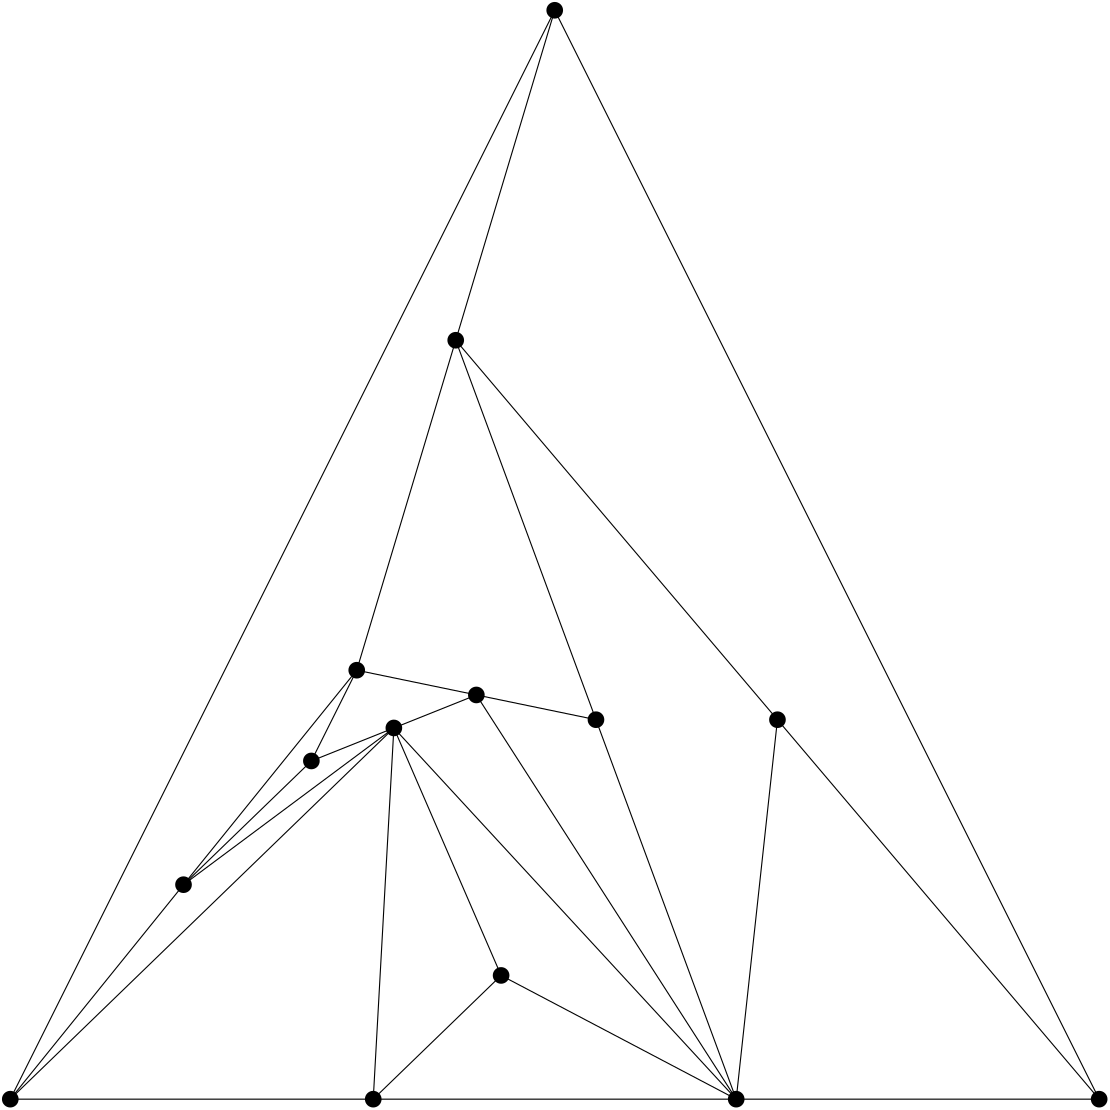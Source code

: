 <?xml version="1.0"?>
			<!DOCTYPE ipe SYSTEM "ipe.dtd">
			<ipe version="70005" creator="Ipe 7.1.4">
			<info created="D:20150825115823" modified="D:20150825115852"/>
					<ipestyle name="basic">
		<symbol name="arrow/arc(spx)">
		<path stroke="sym-stroke" fill="sym-stroke" pen="sym-pen">
		0 0 m
		-1 0.333 l
		-1 -0.333 l
		h
		</path>
		</symbol>
		<symbol name="arrow/farc(spx)">
		<path stroke="sym-stroke" fill="white" pen="sym-pen">
		0 0 m
		-1 0.333 l
		-1 -0.333 l
		h
		</path>
		</symbol>
		<symbol name="mark/circle(sx)" transformations="translations">
		<path fill="sym-stroke">
		0.6 0 0 0.6 0 0 e
		0.4 0 0 0.4 0 0 e
		</path>
		</symbol>
		<symbol name="mark/disk(sx)" transformations="translations">
		<path fill="sym-stroke">
		0.6 0 0 0.6 0 0 e
		</path>
		</symbol>
		<symbol name="mark/fdisk(sfx)" transformations="translations">
		<group>
		<path fill="sym-fill">
		0.5 0 0 0.5 0 0 e
		</path>
		<path fill="sym-stroke" fillrule="eofill">
		0.6 0 0 0.6 0 0 e
		0.4 0 0 0.4 0 0 e
		</path>
		</group>
		</symbol>
		<symbol name="mark/box(sx)" transformations="translations">
		<path fill="sym-stroke" fillrule="eofill">
		-0.6 -0.6 m
		0.6 -0.6 l
		0.6 0.6 l
		-0.6 0.6 l
		h
		-0.4 -0.4 m
		0.4 -0.4 l
		0.4 0.4 l
		-0.4 0.4 l
		h
		</path>
		</symbol>
		<symbol name="mark/square(sx)" transformations="translations">
		<path fill="sym-stroke">
		-0.6 -0.6 m
		0.6 -0.6 l
		0.6 0.6 l
		-0.6 0.6 l
		h
		</path>
		</symbol>
		<symbol name="mark/fsquare(sfx)" transformations="translations">
		<group>
		<path fill="sym-fill">
		-0.5 -0.5 m
		0.5 -0.5 l
		0.5 0.5 l
		-0.5 0.5 l
		h
		</path>
		<path fill="sym-stroke" fillrule="eofill">
		-0.6 -0.6 m
		0.6 -0.6 l
		0.6 0.6 l
		-0.6 0.6 l
		h
		-0.4 -0.4 m
		0.4 -0.4 l
		0.4 0.4 l
		-0.4 0.4 l
		h
		</path>
		</group>
		</symbol>
		<symbol name="mark/cross(sx)" transformations="translations">
		<group>
		<path fill="sym-stroke">
		-0.43 -0.57 m
		0.57 0.43 l
		0.43 0.57 l
		-0.57 -0.43 l
		h
		</path>
		<path fill="sym-stroke">
		-0.43 0.57 m
		0.57 -0.43 l
		0.43 -0.57 l
		-0.57 0.43 l
		h
		</path>
		</group>
		</symbol>
		<symbol name="arrow/fnormal(spx)">
		<path stroke="sym-stroke" fill="white" pen="sym-pen">
		0 0 m
		-1 0.333 l
		-1 -0.333 l
		h
		</path>
		</symbol>
		<symbol name="arrow/pointed(spx)">
		<path stroke="sym-stroke" fill="sym-stroke" pen="sym-pen">
		0 0 m
		-1 0.333 l
		-0.8 0 l
		-1 -0.333 l
		h
		</path>
		</symbol>
		<symbol name="arrow/fpointed(spx)">
		<path stroke="sym-stroke" fill="white" pen="sym-pen">
		0 0 m
		-1 0.333 l
		-0.8 0 l
		-1 -0.333 l
		h
		</path>
		</symbol>
		<symbol name="arrow/linear(spx)">
		<path stroke="sym-stroke" pen="sym-pen">
		-1 0.333 m
		0 0 l
		-1 -0.333 l
		</path>
		</symbol>
		<symbol name="arrow/fdouble(spx)">
		<path stroke="sym-stroke" fill="white" pen="sym-pen">
		0 0 m
		-1 0.333 l
		-1 -0.333 l
		h
		-1 0 m
		-2 0.333 l
		-2 -0.333 l
		h
		</path>
		</symbol>
		<symbol name="arrow/double(spx)">
		<path stroke="sym-stroke" fill="sym-stroke" pen="sym-pen">
		0 0 m
		-1 0.333 l
		-1 -0.333 l
		h
		-1 0 m
		-2 0.333 l
		-2 -0.333 l
		h
		</path>
		</symbol>
		<pen name="heavier" value="0.8"/>
		<pen name="fat" value="1.2"/>
		<pen name="ultrafat" value="2"/>
		<symbolsize name="large" value="5"/>
		<symbolsize name="small" value="2"/>
		<symbolsize name="tiny" value="1.1"/>
		<arrowsize name="large" value="10"/>
		<arrowsize name="small" value="5"/>
		<arrowsize name="tiny" value="3"/>
		<color name="red" value="1 0 0"/>
		<color name="green" value="0 1 0"/>
		<color name="blue" value="0 0 1"/>
		<color name="yellow" value="1 1 0"/>
		<color name="orange" value="1 0.647 0"/>
		<color name="gold" value="1 0.843 0"/>
		<color name="purple" value="0.627 0.125 0.941"/>
		<color name="gray" value="0.745"/>
		<color name="brown" value="0.647 0.165 0.165"/>
		<color name="navy" value="0 0 0.502"/>
		<color name="pink" value="1 0.753 0.796"/>
		<color name="seagreen" value="0.18 0.545 0.341"/>
		<color name="turquoise" value="0.251 0.878 0.816"/>
		<color name="violet" value="0.933 0.51 0.933"/>
		<color name="darkblue" value="0 0 0.545"/>
		<color name="darkcyan" value="0 0.545 0.545"/>
		<color name="darkgray" value="0.663"/>
		<color name="darkgreen" value="0 0.392 0"/>
		<color name="darkmagenta" value="0.545 0 0.545"/>
		<color name="darkorange" value="1 0.549 0"/>
		<color name="darkred" value="0.545 0 0"/>
		<color name="lightblue" value="0.678 0.847 0.902"/>
		<color name="lightcyan" value="0.878 1 1"/>
		<color name="lightgray" value="0.827"/>
		<color name="lightgreen" value="0.565 0.933 0.565"/>
		<color name="lightyellow" value="1 1 0.878"/>
		<dashstyle name="dashed" value="[4] 0"/>
		<dashstyle name="dotted" value="[1 3] 0"/>
		<dashstyle name="dash dotted" value="[4 2 1 2] 0"/>
		<dashstyle name="dash dot dotted" value="[4 2 1 2 1 2] 0"/>
		<textsize name="large" value="\large"/>
		<textsize name="Large" value="\Large"/>
		<textsize name="LARGE" value="\LARGE"/>
		<textsize name="huge" value="\huge"/>
		<textsize name="Huge" value="\Huge"/>
		<textsize name="small" value="\small"/>
		<textsize name="footnote" value="\footnotesize"/>
		<textsize name="tiny" value="\tiny"/>
		<textstyle name="center" begin="\begin{center}" end="\end{center}"/>
		<textstyle name="itemize" begin="\begin{itemize}" end="\end{itemize}"/>
		<textstyle name="item" begin="\begin{itemize}\item{}" end="\end{itemize}"/>
		<gridsize name="4 pts" value="4"/>
		<gridsize name="8 pts (~3 mm)" value="8"/>
		<gridsize name="16 pts (~6 mm)" value="16"/>
		<gridsize name="32 pts (~12 mm)" value="32"/>
		<gridsize name="10 pts (~3.5 mm)" value="10"/>
		<gridsize name="20 pts (~7 mm)" value="20"/>
		<gridsize name="14 pts (~5 mm)" value="14"/>
		<gridsize name="28 pts (~10 mm)" value="28"/>
		<gridsize name="56 pts (~20 mm)" value="56"/>
		<anglesize name="90 deg" value="90"/>
		<anglesize name="60 deg" value="60"/>
		<anglesize name="45 deg" value="45"/>
		<anglesize name="30 deg" value="30"/>
		<anglesize name="22.5 deg" value="22.5"/>
		<tiling name="falling" angle="-60" step="4" width="1"/>
		<tiling name="rising" angle="30" step="4" width="1"/>
		</ipestyle>
<page>
			<layer name="alpha"/>
			<layer name="beta"/>
			<view layers="alpha beta" active="alpha"/>
<path layer="beta" stroke="black">
361.333333333333 100.000000000000 m
267.787878787879 245.515151515151 l
</path>
<path layer="beta" stroke="black">
361.333333333333 100.000000000000 m
238.090909090909 233.636363636364 l
</path>
<path layer="beta" stroke="black">
361.333333333333 100.000000000000 m
310.848484848485 236.606060606061 l
</path>
<path layer="beta" stroke="black">
361.333333333333 100.000000000000 m
492.000000000000 100.000000000000 l
</path>
<path layer="beta" stroke="black">
361.333333333333 100.000000000000 m
376.181818181818 236.606060606061 l
</path>
<path layer="beta" stroke="black">
361.333333333333 100.000000000000 m
230.666666666667 100.000000000000 l
</path>
<path layer="beta" stroke="black">
361.333333333333 100.000000000000 m
276.696969696970 144.545454545455 l
</path>
<path layer="beta" stroke="black">
224.727272727273 254.424242424242 m
267.787878787879 245.515151515151 l
</path>
<path layer="beta" stroke="black">
224.727272727273 254.424242424242 m
260.363636363636 373.212121212121 l
</path>
<path layer="beta" stroke="black">
224.727272727273 254.424242424242 m
162.363636363636 177.212121212121 l
</path>
<path layer="beta" stroke="black">
224.727272727273 254.424242424242 m
208.393939393939 221.757575757576 l
</path>
<path layer="beta" stroke="black">
267.787878787879 245.515151515151 m
238.090909090909 233.636363636364 l
</path>
<path layer="beta" stroke="black">
267.787878787879 245.515151515151 m
310.848484848485 236.606060606061 l
</path>
<path layer="beta" stroke="black">
238.090909090909 233.636363636364 m
100.000000000000 100.000000000000 l
</path>
<path layer="beta" stroke="black">
238.090909090909 233.636363636364 m
162.363636363636 177.212121212121 l
</path>
<path layer="beta" stroke="black">
238.090909090909 233.636363636364 m
208.393939393939 221.757575757576 l
</path>
<path layer="beta" stroke="black">
238.090909090909 233.636363636364 m
230.666666666667 100.000000000000 l
</path>
<path layer="beta" stroke="black">
238.090909090909 233.636363636364 m
276.696969696970 144.545454545455 l
</path>
<path layer="beta" stroke="black">
260.363636363636 373.212121212121 m
310.848484848485 236.606060606061 l
</path>
<path layer="beta" stroke="black">
260.363636363636 373.212121212121 m
376.181818181818 236.606060606061 l
</path>
<path layer="beta" stroke="black">
260.363636363636 373.212121212121 m
296.000000000000 492.000000000000 l
</path>
<path layer="beta" stroke="black">
100.000000000000 100.000000000000 m
162.363636363636 177.212121212121 l
</path>
<path layer="beta" stroke="black">
100.000000000000 100.000000000000 m
230.666666666667 100.000000000000 l
</path>
<path layer="beta" stroke="black">
100.000000000000 100.000000000000 m
296.000000000000 492.000000000000 l
</path>
<path layer="beta" stroke="black">
162.363636363636 177.212121212121 m
208.393939393939 221.757575757576 l
</path>
<path layer="beta" stroke="black">
492.000000000000 100.000000000000 m
376.181818181818 236.606060606061 l
</path>
<path layer="beta" stroke="black">
492.000000000000 100.000000000000 m
296.000000000000 492.000000000000 l
</path>
<path layer="beta" stroke="black">
230.666666666667 100.000000000000 m
276.696969696970 144.545454545455 l
</path>
<use layer="alpha" name="mark/disk(sx)" pos="361.333333333333 100.000000000000" size="large" stroke="black"/>
<use layer="alpha" name="mark/disk(sx)" pos="224.727272727273 254.424242424242" size="large" stroke="black"/>
<use layer="alpha" name="mark/disk(sx)" pos="267.787878787879 245.515151515151" size="large" stroke="black"/>
<use layer="alpha" name="mark/disk(sx)" pos="238.090909090909 233.636363636364" size="large" stroke="black"/>
<use layer="alpha" name="mark/disk(sx)" pos="260.363636363636 373.212121212121" size="large" stroke="black"/>
<use layer="alpha" name="mark/disk(sx)" pos="100.000000000000 100.000000000000" size="large" stroke="black"/>
<use layer="alpha" name="mark/disk(sx)" pos="310.848484848485 236.606060606061" size="large" stroke="black"/>
<use layer="alpha" name="mark/disk(sx)" pos="162.363636363636 177.212121212121" size="large" stroke="black"/>
<use layer="alpha" name="mark/disk(sx)" pos="492.000000000000 100.000000000000" size="large" stroke="black"/>
<use layer="alpha" name="mark/disk(sx)" pos="208.393939393939 221.757575757576" size="large" stroke="black"/>
<use layer="alpha" name="mark/disk(sx)" pos="376.181818181818 236.606060606061" size="large" stroke="black"/>
<use layer="alpha" name="mark/disk(sx)" pos="230.666666666667 100.000000000000" size="large" stroke="black"/>
<use layer="alpha" name="mark/disk(sx)" pos="296.000000000000 492.000000000000" size="large" stroke="black"/>
<use layer="alpha" name="mark/disk(sx)" pos="276.696969696970 144.545454545455" size="large" stroke="black"/>
</page>
</ipe>
